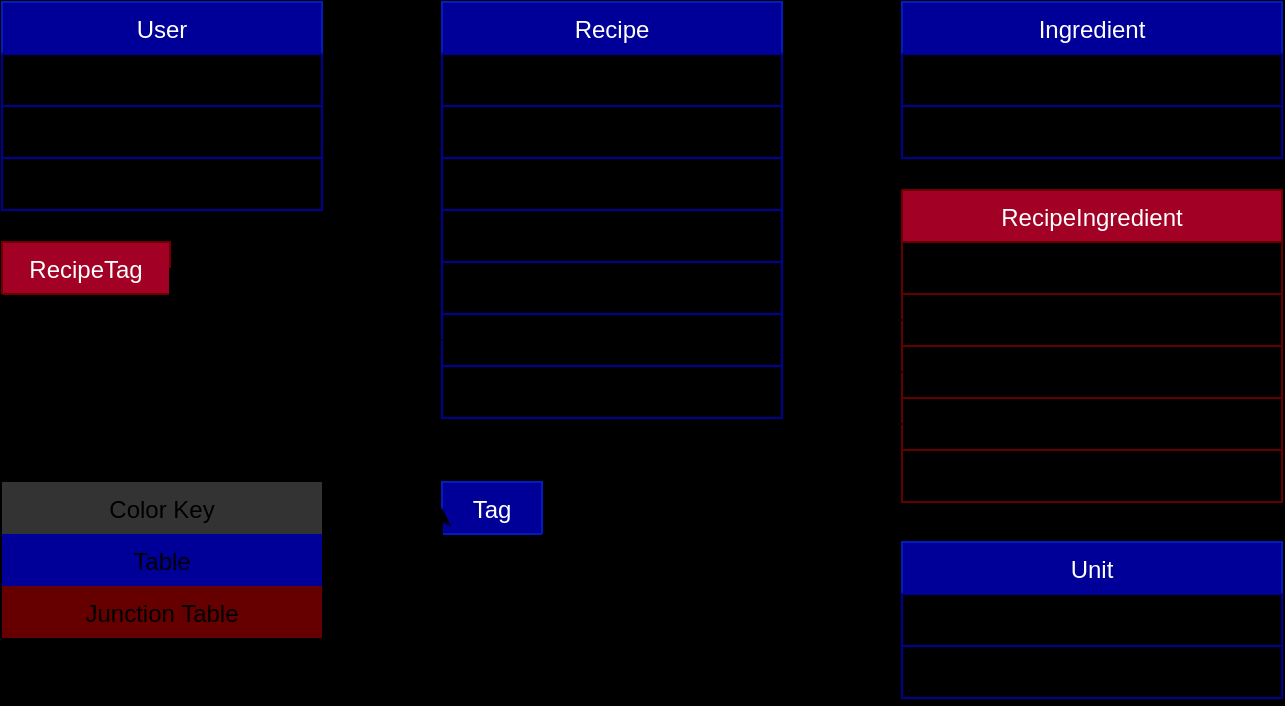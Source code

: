 <mxfile>
    <diagram id="iOAdz8FvzqGq1g82DfX7" name="Page-1">
        <mxGraphModel dx="883" dy="617" grid="0" gridSize="10" guides="1" tooltips="1" connect="1" arrows="1" fold="1" page="1" pageScale="1" pageWidth="850" pageHeight="1100" background="#000000" math="0" shadow="0">
            <root>
                <mxCell id="0"/>
                <mxCell id="1" parent="0"/>
                <mxCell id="2" value="User" style="swimlane;fontStyle=0;childLayout=stackLayout;horizontal=1;startSize=26;fillColor=#000099;horizontalStack=0;resizeParent=1;resizeParentMax=0;resizeLast=0;collapsible=1;marginBottom=0;fontColor=#ffffff;strokeColor=#001DBC;" parent="1" vertex="1">
                    <mxGeometry x="90" y="40" width="160" height="104" as="geometry"/>
                </mxCell>
                <mxCell id="17" value="id (PRIMARY KEY)" style="text;strokeColor=#000099;fillColor=none;align=left;verticalAlign=top;spacingLeft=4;spacingRight=4;overflow=hidden;rotatable=0;points=[[0,0.5],[1,0.5]];portConstraint=eastwest;" parent="2" vertex="1">
                    <mxGeometry y="26" width="160" height="26" as="geometry"/>
                </mxCell>
                <mxCell id="15" value="username ( STRING(30) )" style="text;strokeColor=#000099;fillColor=none;align=left;verticalAlign=top;spacingLeft=4;spacingRight=4;overflow=hidden;rotatable=0;points=[[0,0.5],[1,0.5]];portConstraint=eastwest;" parent="2" vertex="1">
                    <mxGeometry y="52" width="160" height="26" as="geometry"/>
                </mxCell>
                <mxCell id="16" value="password ( STRING )" style="text;strokeColor=#000099;fillColor=none;align=left;verticalAlign=top;spacingLeft=4;spacingRight=4;overflow=hidden;rotatable=0;points=[[0,0.5],[1,0.5]];portConstraint=eastwest;" parent="2" vertex="1">
                    <mxGeometry y="78" width="160" height="26" as="geometry"/>
                </mxCell>
                <mxCell id="6" value="Recipe" style="swimlane;fontStyle=0;childLayout=stackLayout;horizontal=1;startSize=26;fillColor=#000099;horizontalStack=0;resizeParent=1;resizeParentMax=0;resizeLast=0;collapsible=1;marginBottom=0;fontColor=#ffffff;strokeColor=#001DBC;" parent="1" vertex="1">
                    <mxGeometry x="310" y="40" width="170" height="208" as="geometry"/>
                </mxCell>
                <mxCell id="7" value="id (PRIMARY KEY)" style="text;strokeColor=#000099;fillColor=none;align=left;verticalAlign=top;spacingLeft=4;spacingRight=4;overflow=hidden;rotatable=0;points=[[0,0.5],[1,0.5]];portConstraint=eastwest;" parent="6" vertex="1">
                    <mxGeometry y="26" width="170" height="26" as="geometry"/>
                </mxCell>
                <mxCell id="76" value="image_path ( STRING )" style="text;strokeColor=#000099;fillColor=none;align=left;verticalAlign=top;spacingLeft=4;spacingRight=4;overflow=hidden;rotatable=0;points=[[0,0.5],[1,0.5]];portConstraint=eastwest;" parent="6" vertex="1">
                    <mxGeometry y="52" width="170" height="26" as="geometry"/>
                </mxCell>
                <mxCell id="8" value="recipe_title ( STRING(50) )" style="text;strokeColor=#000099;fillColor=none;align=left;verticalAlign=top;spacingLeft=4;spacingRight=4;overflow=hidden;rotatable=0;points=[[0,0.5],[1,0.5]];portConstraint=eastwest;" parent="6" vertex="1">
                    <mxGeometry y="78" width="170" height="26" as="geometry"/>
                </mxCell>
                <mxCell id="34" value="description ( STRING(1000) )" style="text;strokeColor=#000099;fillColor=none;align=left;verticalAlign=top;spacingLeft=4;spacingRight=4;overflow=hidden;rotatable=0;points=[[0,0.5],[1,0.5]];portConstraint=eastwest;" parent="6" vertex="1">
                    <mxGeometry y="104" width="170" height="26" as="geometry"/>
                </mxCell>
                <mxCell id="9" value="directions ( STRING(6000) )" style="text;strokeColor=#000099;fillColor=none;align=left;verticalAlign=top;spacingLeft=4;spacingRight=4;overflow=hidden;rotatable=0;points=[[0,0.5],[1,0.5]];portConstraint=eastwest;" parent="6" vertex="1">
                    <mxGeometry y="130" width="170" height="26" as="geometry"/>
                </mxCell>
                <mxCell id="19" value="user_id ( INTEGER )" style="text;strokeColor=#000099;fillColor=none;align=left;verticalAlign=top;spacingLeft=4;spacingRight=4;overflow=hidden;rotatable=0;points=[[0,0.5],[1,0.5]];portConstraint=eastwest;" parent="6" vertex="1">
                    <mxGeometry y="156" width="170" height="26" as="geometry"/>
                </mxCell>
                <mxCell id="54" value="public ( BOOLEAN ) " style="text;strokeColor=#000099;fillColor=none;align=left;verticalAlign=top;spacingLeft=4;spacingRight=4;overflow=hidden;rotatable=0;points=[[0,0.5],[1,0.5]];portConstraint=eastwest;" parent="6" vertex="1">
                    <mxGeometry y="182" width="170" height="26" as="geometry"/>
                </mxCell>
                <mxCell id="10" value="Ingredient" style="swimlane;fontStyle=0;childLayout=stackLayout;horizontal=1;startSize=26;fillColor=#000099;horizontalStack=0;resizeParent=1;resizeParentMax=0;resizeLast=0;collapsible=1;marginBottom=0;fontColor=#ffffff;strokeColor=#001DBC;" parent="1" vertex="1">
                    <mxGeometry x="540" y="40" width="190" height="78" as="geometry"/>
                </mxCell>
                <mxCell id="11" value="id (PRIMARY KEY)" style="text;strokeColor=#000099;fillColor=none;align=left;verticalAlign=top;spacingLeft=4;spacingRight=4;overflow=hidden;rotatable=0;points=[[0,0.5],[1,0.5]];portConstraint=eastwest;" parent="10" vertex="1">
                    <mxGeometry y="26" width="190" height="26" as="geometry"/>
                </mxCell>
                <mxCell id="12" value="ingredient_name ( STRING(30) )" style="text;strokeColor=#000099;fillColor=none;align=left;verticalAlign=top;spacingLeft=4;spacingRight=4;overflow=hidden;rotatable=0;points=[[0,0.5],[1,0.5]];portConstraint=eastwest;" parent="10" vertex="1">
                    <mxGeometry y="52" width="190" height="26" as="geometry"/>
                </mxCell>
                <mxCell id="26" value="RecipeIngredient" style="swimlane;fontStyle=0;childLayout=stackLayout;horizontal=1;startSize=26;fillColor=#a20025;horizontalStack=0;resizeParent=1;resizeParentMax=0;resizeLast=0;collapsible=1;marginBottom=0;fontColor=#ffffff;strokeColor=#6F0000;" parent="1" vertex="1">
                    <mxGeometry x="540" y="134" width="190" height="156" as="geometry"/>
                </mxCell>
                <mxCell id="27" value="id (PRIMARY KEY)" style="text;strokeColor=#660000;fillColor=none;align=left;verticalAlign=top;spacingLeft=4;spacingRight=4;overflow=hidden;rotatable=0;points=[[0,0.5],[1,0.5]];portConstraint=eastwest;" parent="26" vertex="1">
                    <mxGeometry y="26" width="190" height="26" as="geometry"/>
                </mxCell>
                <mxCell id="28" value="recipe_id ( INTEGER )" style="text;strokeColor=#660000;fillColor=none;align=left;verticalAlign=top;spacingLeft=4;spacingRight=4;overflow=hidden;rotatable=0;points=[[0,0.5],[1,0.5]];portConstraint=eastwest;" parent="26" vertex="1">
                    <mxGeometry y="52" width="190" height="26" as="geometry"/>
                </mxCell>
                <mxCell id="29" value="ingredient_id (INTEGER )" style="text;strokeColor=#660000;fillColor=none;align=left;verticalAlign=top;spacingLeft=4;spacingRight=4;overflow=hidden;rotatable=0;points=[[0,0.5],[1,0.5]];portConstraint=eastwest;" parent="26" vertex="1">
                    <mxGeometry y="78" width="190" height="26" as="geometry"/>
                </mxCell>
                <mxCell id="59" value="unit_id ( INTEGER )" style="text;strokeColor=#660000;fillColor=none;align=left;verticalAlign=top;spacingLeft=4;spacingRight=4;overflow=hidden;rotatable=0;points=[[0,0.5],[1,0.5]];portConstraint=eastwest;" parent="26" vertex="1">
                    <mxGeometry y="104" width="190" height="26" as="geometry"/>
                </mxCell>
                <mxCell id="31" value="amount ( STRING(10) ) " style="text;strokeColor=#660000;fillColor=none;align=left;verticalAlign=top;spacingLeft=4;spacingRight=4;overflow=hidden;rotatable=0;points=[[0,0.5],[1,0.5]];portConstraint=eastwest;" parent="26" vertex="1">
                    <mxGeometry y="130" width="190" height="26" as="geometry"/>
                </mxCell>
                <mxCell id="32" value="" style="edgeStyle=orthogonalEdgeStyle;html=1;exitX=0;exitY=0.5;exitDx=0;exitDy=0;" parent="1" source="28" target="7" edge="1">
                    <mxGeometry relative="1" as="geometry">
                        <Array as="points">
                            <mxPoint x="500" y="199"/>
                            <mxPoint x="500" y="79"/>
                        </Array>
                    </mxGeometry>
                </mxCell>
                <mxCell id="35" value="Tag" style="swimlane;fontStyle=0;childLayout=stackLayout;horizontal=1;startSize=26;fillColor=#000099;horizontalStack=0;resizeParent=1;resizeParentMax=0;resizeLast=0;collapsible=1;marginBottom=0;fontColor=#ffffff;strokeColor=#001DBC;" parent="1" vertex="1" collapsed="1">
                    <mxGeometry x="310" y="280" width="50" height="26" as="geometry">
                        <mxRectangle x="310" y="280" width="170" height="78" as="alternateBounds"/>
                    </mxGeometry>
                </mxCell>
                <mxCell id="36" value="id (PRIMARY KEY)" style="text;strokeColor=#000099;fillColor=none;align=left;verticalAlign=top;spacingLeft=4;spacingRight=4;overflow=hidden;rotatable=0;points=[[0,0.5],[1,0.5]];portConstraint=eastwest;" parent="35" vertex="1">
                    <mxGeometry y="26" width="50" height="26" as="geometry"/>
                </mxCell>
                <mxCell id="37" value="tag_name ( STRING(30) )" style="text;strokeColor=#000099;fillColor=none;align=left;verticalAlign=top;spacingLeft=4;spacingRight=4;overflow=hidden;rotatable=0;points=[[0,0.5],[1,0.5]];portConstraint=eastwest;" parent="35" vertex="1">
                    <mxGeometry y="52" width="50" height="26" as="geometry"/>
                </mxCell>
                <mxCell id="41" value="RecipeTag" style="swimlane;fontStyle=0;childLayout=stackLayout;horizontal=1;startSize=26;horizontalStack=0;resizeParent=1;resizeParentMax=0;resizeLast=0;collapsible=1;marginBottom=0;fillColor=#a20025;fontColor=#ffffff;strokeColor=#6F0000;" parent="1" vertex="1" collapsed="1">
                    <mxGeometry x="90" y="160" width="84" height="26" as="geometry">
                        <mxRectangle x="90" y="160" width="160" height="104" as="alternateBounds"/>
                    </mxGeometry>
                </mxCell>
                <mxCell id="42" value="id (PRIMARY KEY)" style="text;strokeColor=#660000;fillColor=none;align=left;verticalAlign=top;spacingLeft=4;spacingRight=4;overflow=hidden;rotatable=0;points=[[0,0.5],[1,0.5]];portConstraint=eastwest;" parent="41" vertex="1">
                    <mxGeometry y="26" width="84" height="26" as="geometry"/>
                </mxCell>
                <mxCell id="43" value="recipe_id ( INTEGER )" style="text;strokeColor=#660000;fillColor=none;align=left;verticalAlign=top;spacingLeft=4;spacingRight=4;overflow=hidden;rotatable=0;points=[[0,0.5],[1,0.5]];portConstraint=eastwest;" parent="41" vertex="1">
                    <mxGeometry y="52" width="84" height="26" as="geometry"/>
                </mxCell>
                <mxCell id="44" value="tag_id ( INTEGER )" style="text;strokeColor=#660000;fillColor=none;align=left;verticalAlign=top;spacingLeft=4;spacingRight=4;overflow=hidden;rotatable=0;points=[[0,0.5],[1,0.5]];portConstraint=eastwest;" parent="41" vertex="1">
                    <mxGeometry y="78" width="84" height="26" as="geometry"/>
                </mxCell>
                <mxCell id="57" style="edgeStyle=orthogonalEdgeStyle;html=1;exitX=1;exitY=0.5;exitDx=0;exitDy=0;entryX=0;entryY=0.5;entryDx=0;entryDy=0;" parent="1" source="43" target="7" edge="1">
                    <mxGeometry relative="1" as="geometry">
                        <Array as="points">
                            <mxPoint x="290" y="225"/>
                            <mxPoint x="290" y="79"/>
                        </Array>
                    </mxGeometry>
                </mxCell>
                <mxCell id="58" style="edgeStyle=orthogonalEdgeStyle;html=1;exitX=1;exitY=0.5;exitDx=0;exitDy=0;entryX=0;entryY=0.5;entryDx=0;entryDy=0;" parent="1" source="44" target="36" edge="1">
                    <mxGeometry relative="1" as="geometry">
                        <Array as="points">
                            <mxPoint x="290" y="251"/>
                            <mxPoint x="290" y="319"/>
                        </Array>
                    </mxGeometry>
                </mxCell>
                <mxCell id="60" style="edgeStyle=orthogonalEdgeStyle;html=1;exitX=0;exitY=0.5;exitDx=0;exitDy=0;entryX=0;entryY=0.5;entryDx=0;entryDy=0;" parent="1" source="29" target="11" edge="1">
                    <mxGeometry relative="1" as="geometry">
                        <Array as="points">
                            <mxPoint x="520" y="225"/>
                            <mxPoint x="520" y="79"/>
                        </Array>
                    </mxGeometry>
                </mxCell>
                <mxCell id="61" value="Unit" style="swimlane;fontStyle=0;childLayout=stackLayout;horizontal=1;startSize=26;fillColor=#000099;horizontalStack=0;resizeParent=1;resizeParentMax=0;resizeLast=0;collapsible=1;marginBottom=0;fontColor=#ffffff;strokeColor=#001DBC;" parent="1" vertex="1">
                    <mxGeometry x="540" y="310" width="190" height="78" as="geometry">
                        <mxRectangle x="160" y="290" width="50" height="26" as="alternateBounds"/>
                    </mxGeometry>
                </mxCell>
                <mxCell id="62" value="id (PRIMARY KEY)" style="text;strokeColor=#000099;fillColor=none;align=left;verticalAlign=top;spacingLeft=4;spacingRight=4;overflow=hidden;rotatable=0;points=[[0,0.5],[1,0.5]];portConstraint=eastwest;" parent="61" vertex="1">
                    <mxGeometry y="26" width="190" height="26" as="geometry"/>
                </mxCell>
                <mxCell id="63" value="unit_name ( STRING(30) )" style="text;strokeColor=#000099;fillColor=none;align=left;verticalAlign=top;spacingLeft=4;spacingRight=4;overflow=hidden;rotatable=0;points=[[0,0.5],[1,0.5]];portConstraint=eastwest;" parent="61" vertex="1">
                    <mxGeometry y="52" width="190" height="26" as="geometry"/>
                </mxCell>
                <mxCell id="68" style="edgeStyle=orthogonalEdgeStyle;html=1;exitX=0;exitY=0.5;exitDx=0;exitDy=0;entryX=0;entryY=0.5;entryDx=0;entryDy=0;" parent="1" source="59" target="62" edge="1">
                    <mxGeometry relative="1" as="geometry">
                        <Array as="points">
                            <mxPoint x="520" y="251"/>
                            <mxPoint x="520" y="349"/>
                        </Array>
                    </mxGeometry>
                </mxCell>
                <mxCell id="73" value="Color Key" style="swimlane;fontStyle=0;childLayout=stackLayout;horizontal=1;startSize=26;horizontalStack=0;resizeParent=1;resizeParentMax=0;resizeLast=0;collapsible=1;marginBottom=0;strokeColor=none;fillColor=#333333;" parent="1" vertex="1">
                    <mxGeometry x="90" y="280" width="160" height="78" as="geometry">
                        <mxRectangle x="90" y="280" width="50" height="26" as="alternateBounds"/>
                    </mxGeometry>
                </mxCell>
                <mxCell id="74" value="Table" style="text;strokeColor=none;fillColor=#000099;align=center;verticalAlign=top;spacingLeft=4;spacingRight=4;overflow=hidden;rotatable=0;points=[[0,0.5],[1,0.5]];portConstraint=eastwest;" parent="73" vertex="1">
                    <mxGeometry y="26" width="160" height="26" as="geometry"/>
                </mxCell>
                <mxCell id="75" value="Junction Table" style="text;strokeColor=none;fillColor=#660000;align=center;verticalAlign=top;spacingLeft=4;spacingRight=4;overflow=hidden;rotatable=0;points=[[0,0.5],[1,0.5]];portConstraint=eastwest;" parent="73" vertex="1">
                    <mxGeometry y="52" width="160" height="26" as="geometry"/>
                </mxCell>
                <mxCell id="78" style="edgeStyle=orthogonalEdgeStyle;html=1;exitX=0;exitY=0.5;exitDx=0;exitDy=0;entryX=1;entryY=0.5;entryDx=0;entryDy=0;" parent="1" source="19" target="17" edge="1">
                    <mxGeometry relative="1" as="geometry">
                        <Array as="points">
                            <mxPoint x="270" y="209"/>
                            <mxPoint x="270" y="79"/>
                        </Array>
                    </mxGeometry>
                </mxCell>
            </root>
        </mxGraphModel>
    </diagram>
</mxfile>